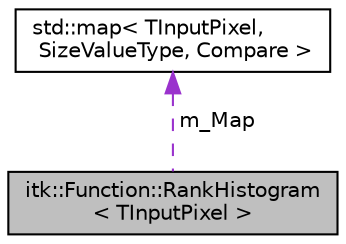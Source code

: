 digraph "itk::Function::RankHistogram&lt; TInputPixel &gt;"
{
 // LATEX_PDF_SIZE
  edge [fontname="Helvetica",fontsize="10",labelfontname="Helvetica",labelfontsize="10"];
  node [fontname="Helvetica",fontsize="10",shape=record];
  Node1 [label="itk::Function::RankHistogram\l\< TInputPixel \>",height=0.2,width=0.4,color="black", fillcolor="grey75", style="filled", fontcolor="black",tooltip=" "];
  Node2 -> Node1 [dir="back",color="darkorchid3",fontsize="10",style="dashed",label=" m_Map" ,fontname="Helvetica"];
  Node2 [label="std::map\< TInputPixel,\l SizeValueType, Compare \>",height=0.2,width=0.4,color="black", fillcolor="white", style="filled",tooltip=" "];
}
